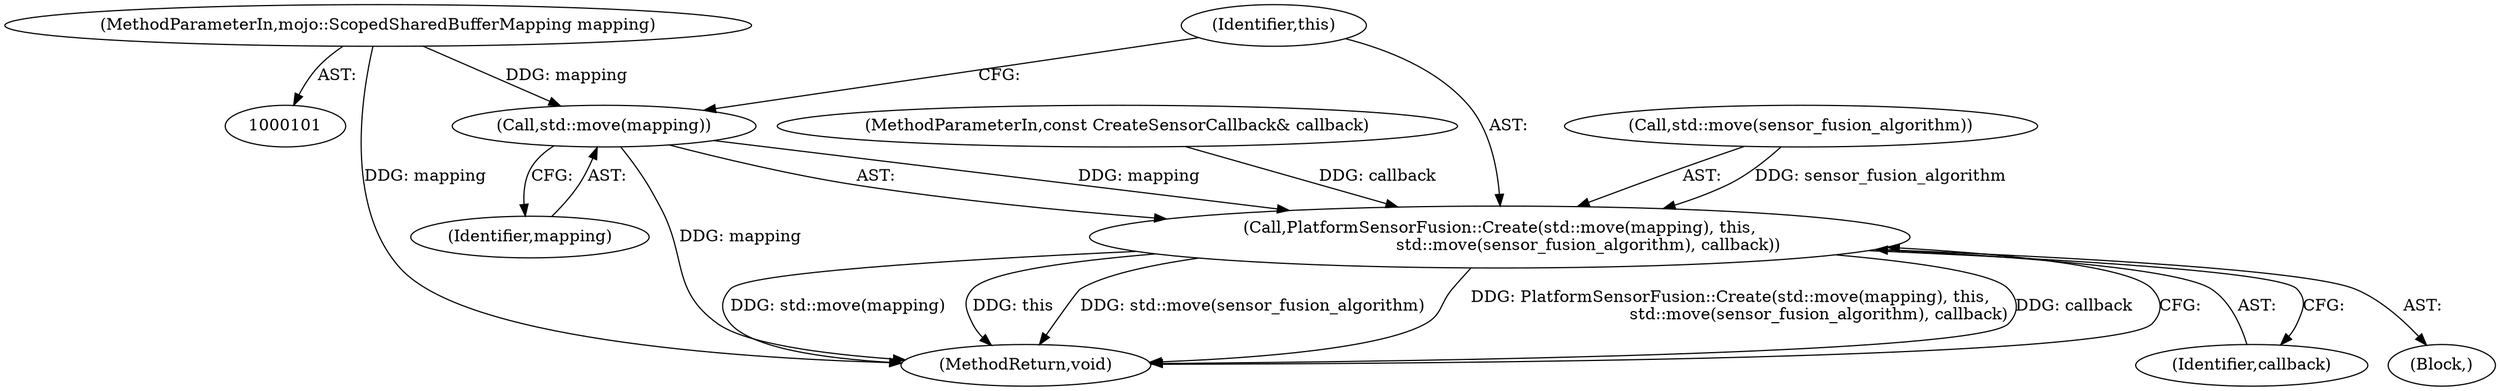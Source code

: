 digraph "1_Chrome_c0c8978849ac57e4ecd613ddc8ff7852a2054734_17@API" {
"1000125" [label="(Call,std::move(mapping))"];
"1000103" [label="(MethodParameterIn,mojo::ScopedSharedBufferMapping mapping)"];
"1000124" [label="(Call,PlatformSensorFusion::Create(std::move(mapping), this,\n                                  std::move(sensor_fusion_algorithm), callback))"];
"1000125" [label="(Call,std::move(mapping))"];
"1000115" [label="(Block,)"];
"1000130" [label="(Identifier,callback)"];
"1000103" [label="(MethodParameterIn,mojo::ScopedSharedBufferMapping mapping)"];
"1000104" [label="(MethodParameterIn,const CreateSensorCallback& callback)"];
"1000127" [label="(Identifier,this)"];
"1000124" [label="(Call,PlatformSensorFusion::Create(std::move(mapping), this,\n                                  std::move(sensor_fusion_algorithm), callback))"];
"1000128" [label="(Call,std::move(sensor_fusion_algorithm))"];
"1000126" [label="(Identifier,mapping)"];
"1000135" [label="(MethodReturn,void)"];
"1000125" -> "1000124"  [label="AST: "];
"1000125" -> "1000126"  [label="CFG: "];
"1000126" -> "1000125"  [label="AST: "];
"1000127" -> "1000125"  [label="CFG: "];
"1000125" -> "1000135"  [label="DDG: mapping"];
"1000125" -> "1000124"  [label="DDG: mapping"];
"1000103" -> "1000125"  [label="DDG: mapping"];
"1000103" -> "1000101"  [label="AST: "];
"1000103" -> "1000135"  [label="DDG: mapping"];
"1000124" -> "1000115"  [label="AST: "];
"1000124" -> "1000130"  [label="CFG: "];
"1000127" -> "1000124"  [label="AST: "];
"1000128" -> "1000124"  [label="AST: "];
"1000130" -> "1000124"  [label="AST: "];
"1000135" -> "1000124"  [label="CFG: "];
"1000124" -> "1000135"  [label="DDG: std::move(mapping)"];
"1000124" -> "1000135"  [label="DDG: this"];
"1000124" -> "1000135"  [label="DDG: std::move(sensor_fusion_algorithm)"];
"1000124" -> "1000135"  [label="DDG: PlatformSensorFusion::Create(std::move(mapping), this,\n                                  std::move(sensor_fusion_algorithm), callback)"];
"1000124" -> "1000135"  [label="DDG: callback"];
"1000128" -> "1000124"  [label="DDG: sensor_fusion_algorithm"];
"1000104" -> "1000124"  [label="DDG: callback"];
}
